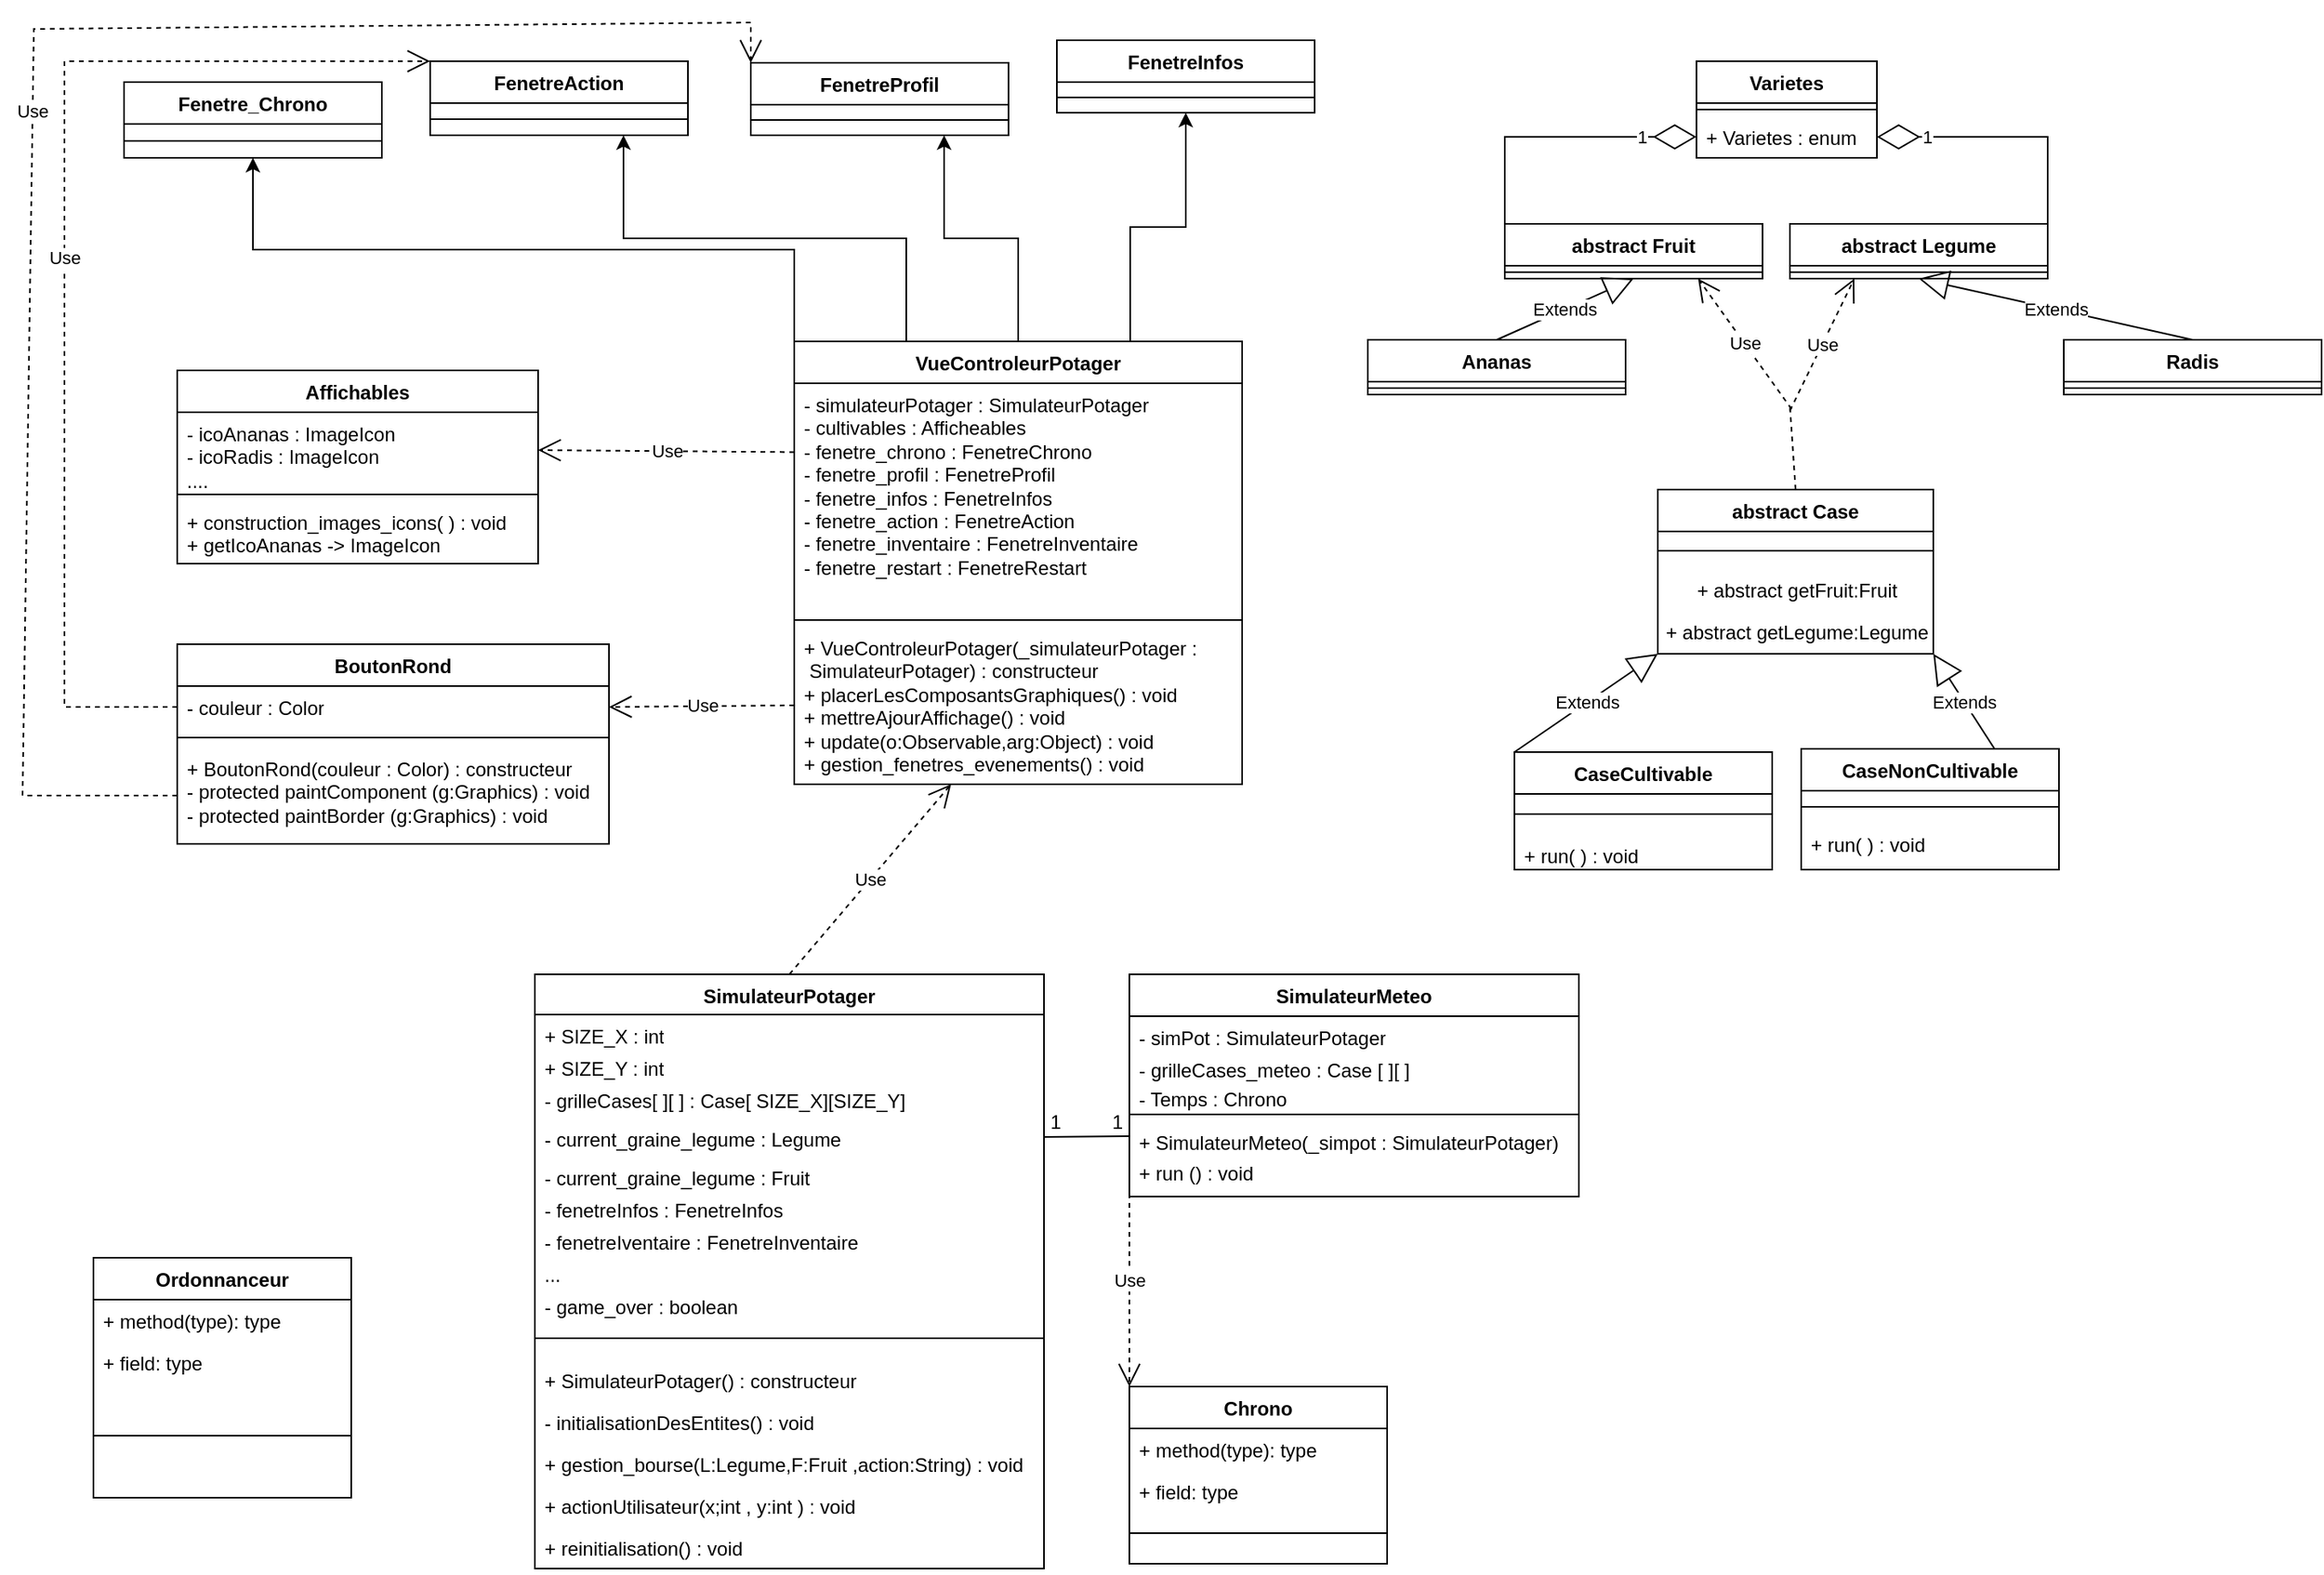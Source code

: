<mxfile version="21.2.1" type="device">
  <diagram name="Page-1" id="tOUgjpYxG2yLGa_EfxfI">
    <mxGraphModel dx="3337" dy="985" grid="0" gridSize="10" guides="1" tooltips="1" connect="1" arrows="1" fold="1" page="1" pageScale="1" pageWidth="827" pageHeight="1169" math="0" shadow="0">
      <root>
        <mxCell id="0" />
        <mxCell id="1" parent="0" />
        <mxCell id="u0vfC-JlX7i4nL_JvI1X-105" style="edgeStyle=orthogonalEdgeStyle;rounded=0;orthogonalLoop=1;jettySize=auto;html=1;exitX=0;exitY=0;exitDx=0;exitDy=0;entryX=0.5;entryY=1;entryDx=0;entryDy=0;" parent="1" source="u0vfC-JlX7i4nL_JvI1X-1" target="u0vfC-JlX7i4nL_JvI1X-70" edge="1">
          <mxGeometry relative="1" as="geometry" />
        </mxCell>
        <mxCell id="u0vfC-JlX7i4nL_JvI1X-107" style="edgeStyle=orthogonalEdgeStyle;rounded=0;orthogonalLoop=1;jettySize=auto;html=1;exitX=0.25;exitY=0;exitDx=0;exitDy=0;entryX=0.75;entryY=1;entryDx=0;entryDy=0;" parent="1" source="u0vfC-JlX7i4nL_JvI1X-1" target="u0vfC-JlX7i4nL_JvI1X-66" edge="1">
          <mxGeometry relative="1" as="geometry" />
        </mxCell>
        <mxCell id="u0vfC-JlX7i4nL_JvI1X-108" style="edgeStyle=orthogonalEdgeStyle;rounded=0;orthogonalLoop=1;jettySize=auto;html=1;exitX=0.5;exitY=0;exitDx=0;exitDy=0;entryX=0.75;entryY=1;entryDx=0;entryDy=0;" parent="1" source="u0vfC-JlX7i4nL_JvI1X-1" target="u0vfC-JlX7i4nL_JvI1X-74" edge="1">
          <mxGeometry relative="1" as="geometry" />
        </mxCell>
        <mxCell id="u0vfC-JlX7i4nL_JvI1X-109" style="edgeStyle=orthogonalEdgeStyle;rounded=0;orthogonalLoop=1;jettySize=auto;html=1;exitX=0.75;exitY=0;exitDx=0;exitDy=0;entryX=0.5;entryY=1;entryDx=0;entryDy=0;" parent="1" source="u0vfC-JlX7i4nL_JvI1X-1" target="u0vfC-JlX7i4nL_JvI1X-78" edge="1">
          <mxGeometry relative="1" as="geometry" />
        </mxCell>
        <mxCell id="u0vfC-JlX7i4nL_JvI1X-1" value="VueControleurPotager" style="swimlane;fontStyle=1;align=center;verticalAlign=top;childLayout=stackLayout;horizontal=1;startSize=26;horizontalStack=0;resizeParent=1;resizeParentMax=0;resizeLast=0;collapsible=1;marginBottom=0;whiteSpace=wrap;html=1;" parent="1" vertex="1">
          <mxGeometry x="-337" y="212" width="278" height="275" as="geometry" />
        </mxCell>
        <mxCell id="u0vfC-JlX7i4nL_JvI1X-2" value="- simulateurPotager : SimulateurPotager&lt;br&gt;- cultivables : Afficheables&lt;br&gt;- fenetre_chrono : FenetreChrono&lt;br&gt;- fenetre_profil : FenetreProfil&lt;br&gt;- fenetre_infos : FenetreInfos&lt;br&gt;- fenetre_action : FenetreAction&lt;br&gt;- fenetre_inventaire : FenetreInventaire&lt;br&gt;- fenetre_restart : FenetreRestart&lt;br&gt;" style="text;strokeColor=none;fillColor=none;align=left;verticalAlign=top;spacingLeft=4;spacingRight=4;overflow=hidden;rotatable=0;points=[[0,0.5],[1,0.5]];portConstraint=eastwest;whiteSpace=wrap;html=1;" parent="u0vfC-JlX7i4nL_JvI1X-1" vertex="1">
          <mxGeometry y="26" width="278" height="143" as="geometry" />
        </mxCell>
        <mxCell id="u0vfC-JlX7i4nL_JvI1X-3" value="" style="line;strokeWidth=1;fillColor=none;align=left;verticalAlign=middle;spacingTop=-1;spacingLeft=3;spacingRight=3;rotatable=0;labelPosition=right;points=[];portConstraint=eastwest;strokeColor=inherit;" parent="u0vfC-JlX7i4nL_JvI1X-1" vertex="1">
          <mxGeometry y="169" width="278" height="8" as="geometry" />
        </mxCell>
        <mxCell id="u0vfC-JlX7i4nL_JvI1X-4" value="+ VueControleurPotager(_simulateurPotager :&amp;nbsp; &amp;nbsp; &amp;nbsp; &amp;nbsp;SimulateurPotager) : constructeur&lt;br&gt;+ placerLesComposantsGraphiques() : void&lt;br&gt;+ mettreAjourAffichage() : void&lt;br&gt;+ update(o:Observable,arg:Object) : void&lt;br&gt;+ gestion_fenetres_evenements() : void" style="text;strokeColor=none;fillColor=none;align=left;verticalAlign=top;spacingLeft=4;spacingRight=4;overflow=hidden;rotatable=0;points=[[0,0.5],[1,0.5]];portConstraint=eastwest;whiteSpace=wrap;html=1;" parent="u0vfC-JlX7i4nL_JvI1X-1" vertex="1">
          <mxGeometry y="177" width="278" height="98" as="geometry" />
        </mxCell>
        <mxCell id="u0vfC-JlX7i4nL_JvI1X-5" value="abstract Fruit" style="swimlane;fontStyle=1;align=center;verticalAlign=top;childLayout=stackLayout;horizontal=1;startSize=26;horizontalStack=0;resizeParent=1;resizeParentMax=0;resizeLast=0;collapsible=1;marginBottom=0;whiteSpace=wrap;html=1;" parent="1" vertex="1">
          <mxGeometry x="104" y="139" width="160" height="34" as="geometry" />
        </mxCell>
        <mxCell id="u0vfC-JlX7i4nL_JvI1X-7" value="" style="line;strokeWidth=1;fillColor=none;align=left;verticalAlign=middle;spacingTop=-1;spacingLeft=3;spacingRight=3;rotatable=0;labelPosition=right;points=[];portConstraint=eastwest;strokeColor=inherit;" parent="u0vfC-JlX7i4nL_JvI1X-5" vertex="1">
          <mxGeometry y="26" width="160" height="8" as="geometry" />
        </mxCell>
        <mxCell id="u0vfC-JlX7i4nL_JvI1X-9" value="Varietes" style="swimlane;fontStyle=1;align=center;verticalAlign=top;childLayout=stackLayout;horizontal=1;startSize=26;horizontalStack=0;resizeParent=1;resizeParentMax=0;resizeLast=0;collapsible=1;marginBottom=0;whiteSpace=wrap;html=1;" parent="1" vertex="1">
          <mxGeometry x="223" y="38" width="112" height="60" as="geometry" />
        </mxCell>
        <mxCell id="u0vfC-JlX7i4nL_JvI1X-11" value="" style="line;strokeWidth=1;fillColor=none;align=left;verticalAlign=middle;spacingTop=-1;spacingLeft=3;spacingRight=3;rotatable=0;labelPosition=right;points=[];portConstraint=eastwest;strokeColor=inherit;" parent="u0vfC-JlX7i4nL_JvI1X-9" vertex="1">
          <mxGeometry y="26" width="112" height="8" as="geometry" />
        </mxCell>
        <mxCell id="u0vfC-JlX7i4nL_JvI1X-12" value="+ Varietes : enum&amp;nbsp;" style="text;strokeColor=none;fillColor=none;align=left;verticalAlign=top;spacingLeft=4;spacingRight=4;overflow=hidden;rotatable=0;points=[[0,0.5],[1,0.5]];portConstraint=eastwest;whiteSpace=wrap;html=1;" parent="u0vfC-JlX7i4nL_JvI1X-9" vertex="1">
          <mxGeometry y="34" width="112" height="26" as="geometry" />
        </mxCell>
        <mxCell id="u0vfC-JlX7i4nL_JvI1X-13" value="Affichables" style="swimlane;fontStyle=1;align=center;verticalAlign=top;childLayout=stackLayout;horizontal=1;startSize=26;horizontalStack=0;resizeParent=1;resizeParentMax=0;resizeLast=0;collapsible=1;marginBottom=0;whiteSpace=wrap;html=1;" parent="1" vertex="1">
          <mxGeometry x="-720" y="230" width="224" height="120" as="geometry" />
        </mxCell>
        <mxCell id="u0vfC-JlX7i4nL_JvI1X-14" value="- icoAnanas : ImageIcon&lt;br&gt;- icoRadis : ImageIcon&amp;nbsp;&lt;br&gt;....&lt;br&gt;" style="text;strokeColor=none;fillColor=none;align=left;verticalAlign=top;spacingLeft=4;spacingRight=4;overflow=hidden;rotatable=0;points=[[0,0.5],[1,0.5]];portConstraint=eastwest;whiteSpace=wrap;html=1;" parent="u0vfC-JlX7i4nL_JvI1X-13" vertex="1">
          <mxGeometry y="26" width="224" height="47" as="geometry" />
        </mxCell>
        <mxCell id="u0vfC-JlX7i4nL_JvI1X-15" value="" style="line;strokeWidth=1;fillColor=none;align=left;verticalAlign=middle;spacingTop=-1;spacingLeft=3;spacingRight=3;rotatable=0;labelPosition=right;points=[];portConstraint=eastwest;strokeColor=inherit;" parent="u0vfC-JlX7i4nL_JvI1X-13" vertex="1">
          <mxGeometry y="73" width="224" height="8" as="geometry" />
        </mxCell>
        <mxCell id="u0vfC-JlX7i4nL_JvI1X-16" value="+&amp;nbsp;construction_images_icons( ) : void&lt;br&gt;+ getIcoAnanas -&amp;gt; ImageIcon" style="text;strokeColor=none;fillColor=none;align=left;verticalAlign=top;spacingLeft=4;spacingRight=4;overflow=hidden;rotatable=0;points=[[0,0.5],[1,0.5]];portConstraint=eastwest;whiteSpace=wrap;html=1;" parent="u0vfC-JlX7i4nL_JvI1X-13" vertex="1">
          <mxGeometry y="81" width="224" height="39" as="geometry" />
        </mxCell>
        <mxCell id="u0vfC-JlX7i4nL_JvI1X-17" value="abstract Legume" style="swimlane;fontStyle=1;align=center;verticalAlign=top;childLayout=stackLayout;horizontal=1;startSize=26;horizontalStack=0;resizeParent=1;resizeParentMax=0;resizeLast=0;collapsible=1;marginBottom=0;whiteSpace=wrap;html=1;" parent="1" vertex="1">
          <mxGeometry x="281" y="139" width="160" height="34" as="geometry" />
        </mxCell>
        <mxCell id="u0vfC-JlX7i4nL_JvI1X-19" value="" style="line;strokeWidth=1;fillColor=none;align=left;verticalAlign=middle;spacingTop=-1;spacingLeft=3;spacingRight=3;rotatable=0;labelPosition=right;points=[];portConstraint=eastwest;strokeColor=inherit;" parent="u0vfC-JlX7i4nL_JvI1X-17" vertex="1">
          <mxGeometry y="26" width="160" height="8" as="geometry" />
        </mxCell>
        <mxCell id="u0vfC-JlX7i4nL_JvI1X-25" value="SimulateurMeteo" style="swimlane;fontStyle=1;align=center;verticalAlign=top;childLayout=stackLayout;horizontal=1;startSize=26;horizontalStack=0;resizeParent=1;resizeParentMax=0;resizeLast=0;collapsible=1;marginBottom=0;whiteSpace=wrap;html=1;" parent="1" vertex="1">
          <mxGeometry x="-129" y="605" width="279" height="138" as="geometry" />
        </mxCell>
        <mxCell id="u0vfC-JlX7i4nL_JvI1X-26" value="- simPot : SimulateurPotager" style="text;strokeColor=none;fillColor=none;align=left;verticalAlign=top;spacingLeft=4;spacingRight=4;overflow=hidden;rotatable=0;points=[[0,0.5],[1,0.5]];portConstraint=eastwest;whiteSpace=wrap;html=1;" parent="u0vfC-JlX7i4nL_JvI1X-25" vertex="1">
          <mxGeometry y="26" width="279" height="20" as="geometry" />
        </mxCell>
        <mxCell id="u0vfC-JlX7i4nL_JvI1X-97" value="- grilleCases_meteo : Case [ ][ ]" style="text;strokeColor=none;fillColor=none;align=left;verticalAlign=top;spacingLeft=4;spacingRight=4;overflow=hidden;rotatable=0;points=[[0,0.5],[1,0.5]];portConstraint=eastwest;whiteSpace=wrap;html=1;" parent="u0vfC-JlX7i4nL_JvI1X-25" vertex="1">
          <mxGeometry y="46" width="279" height="18" as="geometry" />
        </mxCell>
        <mxCell id="u0vfC-JlX7i4nL_JvI1X-98" value="- Temps : Chrono" style="text;strokeColor=none;fillColor=none;align=left;verticalAlign=top;spacingLeft=4;spacingRight=4;overflow=hidden;rotatable=0;points=[[0,0.5],[1,0.5]];portConstraint=eastwest;whiteSpace=wrap;html=1;" parent="u0vfC-JlX7i4nL_JvI1X-25" vertex="1">
          <mxGeometry y="64" width="279" height="19" as="geometry" />
        </mxCell>
        <mxCell id="u0vfC-JlX7i4nL_JvI1X-27" value="" style="line;strokeWidth=1;fillColor=none;align=left;verticalAlign=middle;spacingTop=-1;spacingLeft=3;spacingRight=3;rotatable=0;labelPosition=right;points=[];portConstraint=eastwest;strokeColor=inherit;" parent="u0vfC-JlX7i4nL_JvI1X-25" vertex="1">
          <mxGeometry y="83" width="279" height="8" as="geometry" />
        </mxCell>
        <mxCell id="u0vfC-JlX7i4nL_JvI1X-104" value="+&amp;nbsp;SimulateurMeteo(_simpot : SimulateurPotager)" style="text;strokeColor=none;fillColor=none;align=left;verticalAlign=top;spacingLeft=4;spacingRight=4;overflow=hidden;rotatable=0;points=[[0,0.5],[1,0.5]];portConstraint=eastwest;whiteSpace=wrap;html=1;" parent="u0vfC-JlX7i4nL_JvI1X-25" vertex="1">
          <mxGeometry y="91" width="279" height="19" as="geometry" />
        </mxCell>
        <mxCell id="u0vfC-JlX7i4nL_JvI1X-28" value="+ run () : void" style="text;strokeColor=none;fillColor=none;align=left;verticalAlign=top;spacingLeft=4;spacingRight=4;overflow=hidden;rotatable=0;points=[[0,0.5],[1,0.5]];portConstraint=eastwest;whiteSpace=wrap;html=1;" parent="u0vfC-JlX7i4nL_JvI1X-25" vertex="1">
          <mxGeometry y="110" width="279" height="28" as="geometry" />
        </mxCell>
        <mxCell id="u0vfC-JlX7i4nL_JvI1X-29" value="SimulateurPotager" style="swimlane;fontStyle=1;align=center;verticalAlign=top;childLayout=stackLayout;horizontal=1;startSize=25;horizontalStack=0;resizeParent=1;resizeParentMax=0;resizeLast=0;collapsible=1;marginBottom=0;whiteSpace=wrap;html=1;" parent="1" vertex="1">
          <mxGeometry x="-498" y="605" width="316" height="369" as="geometry" />
        </mxCell>
        <mxCell id="u0vfC-JlX7i4nL_JvI1X-30" value="+ SIZE_X : int&lt;br&gt;" style="text;strokeColor=none;fillColor=none;align=left;verticalAlign=top;spacingLeft=4;spacingRight=4;overflow=hidden;rotatable=0;points=[[0,0.5],[1,0.5]];portConstraint=eastwest;whiteSpace=wrap;html=1;" parent="u0vfC-JlX7i4nL_JvI1X-29" vertex="1">
          <mxGeometry y="25" width="316" height="20" as="geometry" />
        </mxCell>
        <mxCell id="u0vfC-JlX7i4nL_JvI1X-82" value="+ SIZE_Y : int" style="text;strokeColor=none;fillColor=none;align=left;verticalAlign=top;spacingLeft=4;spacingRight=4;overflow=hidden;rotatable=0;points=[[0,0.5],[1,0.5]];portConstraint=eastwest;whiteSpace=wrap;html=1;" parent="u0vfC-JlX7i4nL_JvI1X-29" vertex="1">
          <mxGeometry y="45" width="316" height="20" as="geometry" />
        </mxCell>
        <mxCell id="u0vfC-JlX7i4nL_JvI1X-89" value="- grilleCases[ ][ ] : Case[ SIZE_X][SIZE_Y]" style="text;strokeColor=none;fillColor=none;align=left;verticalAlign=top;spacingLeft=4;spacingRight=4;overflow=hidden;rotatable=0;points=[[0,0.5],[1,0.5]];portConstraint=eastwest;whiteSpace=wrap;html=1;" parent="u0vfC-JlX7i4nL_JvI1X-29" vertex="1">
          <mxGeometry y="65" width="316" height="24" as="geometry" />
        </mxCell>
        <mxCell id="u0vfC-JlX7i4nL_JvI1X-83" value="- current_graine_legume : Legume" style="text;strokeColor=none;fillColor=none;align=left;verticalAlign=top;spacingLeft=4;spacingRight=4;overflow=hidden;rotatable=0;points=[[0,0.5],[1,0.5]];portConstraint=eastwest;whiteSpace=wrap;html=1;" parent="u0vfC-JlX7i4nL_JvI1X-29" vertex="1">
          <mxGeometry y="89" width="316" height="24" as="geometry" />
        </mxCell>
        <mxCell id="u0vfC-JlX7i4nL_JvI1X-84" value="- current_graine_legume : Fruit" style="text;strokeColor=none;fillColor=none;align=left;verticalAlign=top;spacingLeft=4;spacingRight=4;overflow=hidden;rotatable=0;points=[[0,0.5],[1,0.5]];portConstraint=eastwest;whiteSpace=wrap;html=1;" parent="u0vfC-JlX7i4nL_JvI1X-29" vertex="1">
          <mxGeometry y="113" width="316" height="20" as="geometry" />
        </mxCell>
        <mxCell id="u0vfC-JlX7i4nL_JvI1X-85" value="- fenetreInfos : FenetreInfos" style="text;strokeColor=none;fillColor=none;align=left;verticalAlign=top;spacingLeft=4;spacingRight=4;overflow=hidden;rotatable=0;points=[[0,0.5],[1,0.5]];portConstraint=eastwest;whiteSpace=wrap;html=1;" parent="u0vfC-JlX7i4nL_JvI1X-29" vertex="1">
          <mxGeometry y="133" width="316" height="20" as="geometry" />
        </mxCell>
        <mxCell id="u0vfC-JlX7i4nL_JvI1X-86" value="- fenetreIventaire : FenetreInventaire" style="text;strokeColor=none;fillColor=none;align=left;verticalAlign=top;spacingLeft=4;spacingRight=4;overflow=hidden;rotatable=0;points=[[0,0.5],[1,0.5]];portConstraint=eastwest;whiteSpace=wrap;html=1;" parent="u0vfC-JlX7i4nL_JvI1X-29" vertex="1">
          <mxGeometry y="153" width="316" height="20" as="geometry" />
        </mxCell>
        <mxCell id="u0vfC-JlX7i4nL_JvI1X-87" value="..." style="text;strokeColor=none;fillColor=none;align=left;verticalAlign=top;spacingLeft=4;spacingRight=4;overflow=hidden;rotatable=0;points=[[0,0.5],[1,0.5]];portConstraint=eastwest;whiteSpace=wrap;html=1;" parent="u0vfC-JlX7i4nL_JvI1X-29" vertex="1">
          <mxGeometry y="173" width="316" height="20" as="geometry" />
        </mxCell>
        <mxCell id="u0vfC-JlX7i4nL_JvI1X-88" value="- game_over : boolean" style="text;strokeColor=none;fillColor=none;align=left;verticalAlign=top;spacingLeft=4;spacingRight=4;overflow=hidden;rotatable=0;points=[[0,0.5],[1,0.5]];portConstraint=eastwest;whiteSpace=wrap;html=1;" parent="u0vfC-JlX7i4nL_JvI1X-29" vertex="1">
          <mxGeometry y="193" width="316" height="20" as="geometry" />
        </mxCell>
        <mxCell id="u0vfC-JlX7i4nL_JvI1X-31" value="" style="line;strokeWidth=1;fillColor=none;align=left;verticalAlign=middle;spacingTop=-1;spacingLeft=3;spacingRight=3;rotatable=0;labelPosition=right;points=[];portConstraint=eastwest;strokeColor=inherit;" parent="u0vfC-JlX7i4nL_JvI1X-29" vertex="1">
          <mxGeometry y="213" width="316" height="26" as="geometry" />
        </mxCell>
        <mxCell id="u0vfC-JlX7i4nL_JvI1X-32" value="+ SimulateurPotager() : constructeur" style="text;strokeColor=none;fillColor=none;align=left;verticalAlign=top;spacingLeft=4;spacingRight=4;overflow=hidden;rotatable=0;points=[[0,0.5],[1,0.5]];portConstraint=eastwest;whiteSpace=wrap;html=1;" parent="u0vfC-JlX7i4nL_JvI1X-29" vertex="1">
          <mxGeometry y="239" width="316" height="26" as="geometry" />
        </mxCell>
        <mxCell id="u0vfC-JlX7i4nL_JvI1X-90" value="- initialisationDesEntites() : void" style="text;strokeColor=none;fillColor=none;align=left;verticalAlign=top;spacingLeft=4;spacingRight=4;overflow=hidden;rotatable=0;points=[[0,0.5],[1,0.5]];portConstraint=eastwest;whiteSpace=wrap;html=1;" parent="u0vfC-JlX7i4nL_JvI1X-29" vertex="1">
          <mxGeometry y="265" width="316" height="26" as="geometry" />
        </mxCell>
        <mxCell id="u0vfC-JlX7i4nL_JvI1X-91" value="+ gestion_bourse(L:Legume,F:Fruit ,action:String) : void" style="text;strokeColor=none;fillColor=none;align=left;verticalAlign=top;spacingLeft=4;spacingRight=4;overflow=hidden;rotatable=0;points=[[0,0.5],[1,0.5]];portConstraint=eastwest;whiteSpace=wrap;html=1;" parent="u0vfC-JlX7i4nL_JvI1X-29" vertex="1">
          <mxGeometry y="291" width="316" height="26" as="geometry" />
        </mxCell>
        <mxCell id="u0vfC-JlX7i4nL_JvI1X-92" value="+ actionUtilisateur(x;int , y:int ) : void" style="text;strokeColor=none;fillColor=none;align=left;verticalAlign=top;spacingLeft=4;spacingRight=4;overflow=hidden;rotatable=0;points=[[0,0.5],[1,0.5]];portConstraint=eastwest;whiteSpace=wrap;html=1;" parent="u0vfC-JlX7i4nL_JvI1X-29" vertex="1">
          <mxGeometry y="317" width="316" height="26" as="geometry" />
        </mxCell>
        <mxCell id="u0vfC-JlX7i4nL_JvI1X-93" value="+ reinitialisation() : void" style="text;strokeColor=none;fillColor=none;align=left;verticalAlign=top;spacingLeft=4;spacingRight=4;overflow=hidden;rotatable=0;points=[[0,0.5],[1,0.5]];portConstraint=eastwest;whiteSpace=wrap;html=1;" parent="u0vfC-JlX7i4nL_JvI1X-29" vertex="1">
          <mxGeometry y="343" width="316" height="26" as="geometry" />
        </mxCell>
        <mxCell id="u0vfC-JlX7i4nL_JvI1X-35" value="Ordonnanceur" style="swimlane;fontStyle=1;align=center;verticalAlign=top;childLayout=stackLayout;horizontal=1;startSize=26;horizontalStack=0;resizeParent=1;resizeParentMax=0;resizeLast=0;collapsible=1;marginBottom=0;whiteSpace=wrap;html=1;" parent="1" vertex="1">
          <mxGeometry x="-772" y="781" width="160" height="149" as="geometry" />
        </mxCell>
        <mxCell id="u0vfC-JlX7i4nL_JvI1X-38" value="+ method(type): type" style="text;strokeColor=none;fillColor=none;align=left;verticalAlign=top;spacingLeft=4;spacingRight=4;overflow=hidden;rotatable=0;points=[[0,0.5],[1,0.5]];portConstraint=eastwest;whiteSpace=wrap;html=1;" parent="u0vfC-JlX7i4nL_JvI1X-35" vertex="1">
          <mxGeometry y="26" width="160" height="26" as="geometry" />
        </mxCell>
        <mxCell id="u0vfC-JlX7i4nL_JvI1X-36" value="+ field: type" style="text;strokeColor=none;fillColor=none;align=left;verticalAlign=top;spacingLeft=4;spacingRight=4;overflow=hidden;rotatable=0;points=[[0,0.5],[1,0.5]];portConstraint=eastwest;whiteSpace=wrap;html=1;" parent="u0vfC-JlX7i4nL_JvI1X-35" vertex="1">
          <mxGeometry y="52" width="160" height="20" as="geometry" />
        </mxCell>
        <mxCell id="u0vfC-JlX7i4nL_JvI1X-37" value="" style="line;strokeWidth=1;fillColor=none;align=left;verticalAlign=middle;spacingTop=-1;spacingLeft=3;spacingRight=3;rotatable=0;labelPosition=right;points=[];portConstraint=eastwest;strokeColor=inherit;" parent="u0vfC-JlX7i4nL_JvI1X-35" vertex="1">
          <mxGeometry y="72" width="160" height="77" as="geometry" />
        </mxCell>
        <mxCell id="u0vfC-JlX7i4nL_JvI1X-39" value="abstract Case" style="swimlane;fontStyle=1;align=center;verticalAlign=top;childLayout=stackLayout;horizontal=1;startSize=26;horizontalStack=0;resizeParent=1;resizeParentMax=0;resizeLast=0;collapsible=1;marginBottom=0;whiteSpace=wrap;html=1;" parent="1" vertex="1">
          <mxGeometry x="199" y="304" width="171" height="102" as="geometry" />
        </mxCell>
        <mxCell id="u0vfC-JlX7i4nL_JvI1X-42" value="" style="line;strokeWidth=1;fillColor=none;align=left;verticalAlign=middle;spacingTop=-1;spacingLeft=3;spacingRight=3;rotatable=0;labelPosition=right;points=[];portConstraint=eastwest;strokeColor=inherit;" parent="u0vfC-JlX7i4nL_JvI1X-39" vertex="1">
          <mxGeometry y="26" width="171" height="24" as="geometry" />
        </mxCell>
        <mxCell id="IXkaGDdoHZNGZaUg_SKj-31" value="+ abstract getFruit:Fruit" style="text;html=1;align=center;verticalAlign=middle;resizable=0;points=[];autosize=1;strokeColor=none;fillColor=none;" vertex="1" parent="u0vfC-JlX7i4nL_JvI1X-39">
          <mxGeometry y="50" width="171" height="26" as="geometry" />
        </mxCell>
        <mxCell id="IXkaGDdoHZNGZaUg_SKj-32" value="+ abstract getLegume:Legume" style="text;html=1;align=center;verticalAlign=middle;resizable=0;points=[];autosize=1;strokeColor=none;fillColor=none;" vertex="1" parent="u0vfC-JlX7i4nL_JvI1X-39">
          <mxGeometry y="76" width="171" height="26" as="geometry" />
        </mxCell>
        <mxCell id="u0vfC-JlX7i4nL_JvI1X-43" value="CaseCultivable" style="swimlane;fontStyle=1;align=center;verticalAlign=top;childLayout=stackLayout;horizontal=1;startSize=26;horizontalStack=0;resizeParent=1;resizeParentMax=0;resizeLast=0;collapsible=1;marginBottom=0;whiteSpace=wrap;html=1;" parent="1" vertex="1">
          <mxGeometry x="110" y="467" width="160" height="73" as="geometry" />
        </mxCell>
        <mxCell id="u0vfC-JlX7i4nL_JvI1X-46" value="" style="line;strokeWidth=1;fillColor=none;align=left;verticalAlign=middle;spacingTop=-1;spacingLeft=3;spacingRight=3;rotatable=0;labelPosition=right;points=[];portConstraint=eastwest;strokeColor=inherit;" parent="u0vfC-JlX7i4nL_JvI1X-43" vertex="1">
          <mxGeometry y="26" width="160" height="25" as="geometry" />
        </mxCell>
        <mxCell id="IXkaGDdoHZNGZaUg_SKj-35" value="+ run( ) : void" style="text;strokeColor=none;fillColor=none;align=left;verticalAlign=top;spacingLeft=4;spacingRight=4;overflow=hidden;rotatable=0;points=[[0,0.5],[1,0.5]];portConstraint=eastwest;whiteSpace=wrap;html=1;" vertex="1" parent="u0vfC-JlX7i4nL_JvI1X-43">
          <mxGeometry y="51" width="160" height="22" as="geometry" />
        </mxCell>
        <mxCell id="u0vfC-JlX7i4nL_JvI1X-47" value="CaseNonCultivable" style="swimlane;fontStyle=1;align=center;verticalAlign=top;childLayout=stackLayout;horizontal=1;startSize=26;horizontalStack=0;resizeParent=1;resizeParentMax=0;resizeLast=0;collapsible=1;marginBottom=0;whiteSpace=wrap;html=1;" parent="1" vertex="1">
          <mxGeometry x="288" y="465" width="160" height="75" as="geometry" />
        </mxCell>
        <mxCell id="u0vfC-JlX7i4nL_JvI1X-50" value="" style="line;strokeWidth=1;fillColor=none;align=left;verticalAlign=middle;spacingTop=-1;spacingLeft=3;spacingRight=3;rotatable=0;labelPosition=right;points=[];portConstraint=eastwest;strokeColor=inherit;" parent="u0vfC-JlX7i4nL_JvI1X-47" vertex="1">
          <mxGeometry y="26" width="160" height="20" as="geometry" />
        </mxCell>
        <mxCell id="IXkaGDdoHZNGZaUg_SKj-37" value="+ run( ) : void" style="text;strokeColor=none;fillColor=none;align=left;verticalAlign=top;spacingLeft=4;spacingRight=4;overflow=hidden;rotatable=0;points=[[0,0.5],[1,0.5]];portConstraint=eastwest;whiteSpace=wrap;html=1;" vertex="1" parent="u0vfC-JlX7i4nL_JvI1X-47">
          <mxGeometry y="46" width="160" height="29" as="geometry" />
        </mxCell>
        <mxCell id="u0vfC-JlX7i4nL_JvI1X-51" value="Ananas" style="swimlane;fontStyle=1;align=center;verticalAlign=top;childLayout=stackLayout;horizontal=1;startSize=26;horizontalStack=0;resizeParent=1;resizeParentMax=0;resizeLast=0;collapsible=1;marginBottom=0;whiteSpace=wrap;html=1;" parent="1" vertex="1">
          <mxGeometry x="19" y="211" width="160" height="34" as="geometry" />
        </mxCell>
        <mxCell id="u0vfC-JlX7i4nL_JvI1X-53" value="" style="line;strokeWidth=1;fillColor=none;align=left;verticalAlign=middle;spacingTop=-1;spacingLeft=3;spacingRight=3;rotatable=0;labelPosition=right;points=[];portConstraint=eastwest;strokeColor=inherit;" parent="u0vfC-JlX7i4nL_JvI1X-51" vertex="1">
          <mxGeometry y="26" width="160" height="8" as="geometry" />
        </mxCell>
        <mxCell id="u0vfC-JlX7i4nL_JvI1X-55" value="Radis" style="swimlane;fontStyle=1;align=center;verticalAlign=top;childLayout=stackLayout;horizontal=1;startSize=26;horizontalStack=0;resizeParent=1;resizeParentMax=0;resizeLast=0;collapsible=1;marginBottom=0;whiteSpace=wrap;html=1;" parent="1" vertex="1">
          <mxGeometry x="451" y="211" width="160" height="34" as="geometry" />
        </mxCell>
        <mxCell id="u0vfC-JlX7i4nL_JvI1X-57" value="" style="line;strokeWidth=1;fillColor=none;align=left;verticalAlign=middle;spacingTop=-1;spacingLeft=3;spacingRight=3;rotatable=0;labelPosition=right;points=[];portConstraint=eastwest;strokeColor=inherit;" parent="u0vfC-JlX7i4nL_JvI1X-55" vertex="1">
          <mxGeometry y="26" width="160" height="8" as="geometry" />
        </mxCell>
        <mxCell id="u0vfC-JlX7i4nL_JvI1X-59" value="BoutonRond" style="swimlane;fontStyle=1;align=center;verticalAlign=top;childLayout=stackLayout;horizontal=1;startSize=26;horizontalStack=0;resizeParent=1;resizeParentMax=0;resizeLast=0;collapsible=1;marginBottom=0;whiteSpace=wrap;html=1;" parent="1" vertex="1">
          <mxGeometry x="-720" y="400" width="268" height="124" as="geometry" />
        </mxCell>
        <mxCell id="u0vfC-JlX7i4nL_JvI1X-60" value="- couleur : Color" style="text;strokeColor=none;fillColor=none;align=left;verticalAlign=top;spacingLeft=4;spacingRight=4;overflow=hidden;rotatable=0;points=[[0,0.5],[1,0.5]];portConstraint=eastwest;whiteSpace=wrap;html=1;" parent="u0vfC-JlX7i4nL_JvI1X-59" vertex="1">
          <mxGeometry y="26" width="268" height="26" as="geometry" />
        </mxCell>
        <mxCell id="u0vfC-JlX7i4nL_JvI1X-62" value="" style="line;strokeWidth=1;fillColor=none;align=left;verticalAlign=middle;spacingTop=-1;spacingLeft=3;spacingRight=3;rotatable=0;labelPosition=right;points=[];portConstraint=eastwest;strokeColor=inherit;" parent="u0vfC-JlX7i4nL_JvI1X-59" vertex="1">
          <mxGeometry y="52" width="268" height="12" as="geometry" />
        </mxCell>
        <mxCell id="u0vfC-JlX7i4nL_JvI1X-64" value="+ BoutonRond(couleur : Color) : constructeur&lt;br&gt;- protected paintComponent (g:Graphics) : void&lt;br&gt;- protected paintBorder (g:Graphics) : void" style="text;strokeColor=none;fillColor=none;align=left;verticalAlign=top;spacingLeft=4;spacingRight=4;overflow=hidden;rotatable=0;points=[[0,0.5],[1,0.5]];portConstraint=eastwest;whiteSpace=wrap;html=1;" parent="u0vfC-JlX7i4nL_JvI1X-59" vertex="1">
          <mxGeometry y="64" width="268" height="60" as="geometry" />
        </mxCell>
        <mxCell id="u0vfC-JlX7i4nL_JvI1X-66" value="FenetreAction" style="swimlane;fontStyle=1;align=center;verticalAlign=top;childLayout=stackLayout;horizontal=1;startSize=26;horizontalStack=0;resizeParent=1;resizeParentMax=0;resizeLast=0;collapsible=1;marginBottom=0;whiteSpace=wrap;html=1;" parent="1" vertex="1">
          <mxGeometry x="-563" y="38" width="160" height="46" as="geometry" />
        </mxCell>
        <mxCell id="u0vfC-JlX7i4nL_JvI1X-68" value="" style="line;strokeWidth=1;fillColor=none;align=left;verticalAlign=middle;spacingTop=-1;spacingLeft=3;spacingRight=3;rotatable=0;labelPosition=right;points=[];portConstraint=eastwest;strokeColor=inherit;" parent="u0vfC-JlX7i4nL_JvI1X-66" vertex="1">
          <mxGeometry y="26" width="160" height="20" as="geometry" />
        </mxCell>
        <mxCell id="u0vfC-JlX7i4nL_JvI1X-70" value="Fenetre_Chrono" style="swimlane;fontStyle=1;align=center;verticalAlign=top;childLayout=stackLayout;horizontal=1;startSize=26;horizontalStack=0;resizeParent=1;resizeParentMax=0;resizeLast=0;collapsible=1;marginBottom=0;whiteSpace=wrap;html=1;" parent="1" vertex="1">
          <mxGeometry x="-753" y="51" width="160" height="47" as="geometry" />
        </mxCell>
        <mxCell id="u0vfC-JlX7i4nL_JvI1X-72" value="" style="line;strokeWidth=1;fillColor=none;align=left;verticalAlign=middle;spacingTop=-1;spacingLeft=3;spacingRight=3;rotatable=0;labelPosition=right;points=[];portConstraint=eastwest;strokeColor=inherit;" parent="u0vfC-JlX7i4nL_JvI1X-70" vertex="1">
          <mxGeometry y="26" width="160" height="21" as="geometry" />
        </mxCell>
        <mxCell id="u0vfC-JlX7i4nL_JvI1X-74" value="FenetreProfil" style="swimlane;fontStyle=1;align=center;verticalAlign=top;childLayout=stackLayout;horizontal=1;startSize=26;horizontalStack=0;resizeParent=1;resizeParentMax=0;resizeLast=0;collapsible=1;marginBottom=0;whiteSpace=wrap;html=1;" parent="1" vertex="1">
          <mxGeometry x="-364" y="39" width="160" height="45" as="geometry" />
        </mxCell>
        <mxCell id="u0vfC-JlX7i4nL_JvI1X-77" value="" style="line;strokeWidth=1;fillColor=none;align=left;verticalAlign=middle;spacingTop=-1;spacingLeft=3;spacingRight=3;rotatable=0;labelPosition=right;points=[];portConstraint=eastwest;strokeColor=inherit;" parent="u0vfC-JlX7i4nL_JvI1X-74" vertex="1">
          <mxGeometry y="26" width="160" height="19" as="geometry" />
        </mxCell>
        <mxCell id="u0vfC-JlX7i4nL_JvI1X-78" value="FenetreInfos" style="swimlane;fontStyle=1;align=center;verticalAlign=top;childLayout=stackLayout;horizontal=1;startSize=26;horizontalStack=0;resizeParent=1;resizeParentMax=0;resizeLast=0;collapsible=1;marginBottom=0;whiteSpace=wrap;html=1;" parent="1" vertex="1">
          <mxGeometry x="-174" y="25" width="160" height="45" as="geometry" />
        </mxCell>
        <mxCell id="u0vfC-JlX7i4nL_JvI1X-81" value="" style="line;strokeWidth=1;fillColor=none;align=left;verticalAlign=middle;spacingTop=-1;spacingLeft=3;spacingRight=3;rotatable=0;labelPosition=right;points=[];portConstraint=eastwest;strokeColor=inherit;" parent="u0vfC-JlX7i4nL_JvI1X-78" vertex="1">
          <mxGeometry y="26" width="160" height="19" as="geometry" />
        </mxCell>
        <mxCell id="u0vfC-JlX7i4nL_JvI1X-99" value="Chrono" style="swimlane;fontStyle=1;align=center;verticalAlign=top;childLayout=stackLayout;horizontal=1;startSize=26;horizontalStack=0;resizeParent=1;resizeParentMax=0;resizeLast=0;collapsible=1;marginBottom=0;whiteSpace=wrap;html=1;" parent="1" vertex="1">
          <mxGeometry x="-129" y="861" width="160" height="110" as="geometry" />
        </mxCell>
        <mxCell id="u0vfC-JlX7i4nL_JvI1X-100" value="+ method(type): type" style="text;strokeColor=none;fillColor=none;align=left;verticalAlign=top;spacingLeft=4;spacingRight=4;overflow=hidden;rotatable=0;points=[[0,0.5],[1,0.5]];portConstraint=eastwest;whiteSpace=wrap;html=1;" parent="u0vfC-JlX7i4nL_JvI1X-99" vertex="1">
          <mxGeometry y="26" width="160" height="26" as="geometry" />
        </mxCell>
        <mxCell id="u0vfC-JlX7i4nL_JvI1X-101" value="+ field: type" style="text;strokeColor=none;fillColor=none;align=left;verticalAlign=top;spacingLeft=4;spacingRight=4;overflow=hidden;rotatable=0;points=[[0,0.5],[1,0.5]];portConstraint=eastwest;whiteSpace=wrap;html=1;" parent="u0vfC-JlX7i4nL_JvI1X-99" vertex="1">
          <mxGeometry y="52" width="160" height="20" as="geometry" />
        </mxCell>
        <mxCell id="u0vfC-JlX7i4nL_JvI1X-102" value="" style="line;strokeWidth=1;fillColor=none;align=left;verticalAlign=middle;spacingTop=-1;spacingLeft=3;spacingRight=3;rotatable=0;labelPosition=right;points=[];portConstraint=eastwest;strokeColor=inherit;" parent="u0vfC-JlX7i4nL_JvI1X-99" vertex="1">
          <mxGeometry y="72" width="160" height="38" as="geometry" />
        </mxCell>
        <mxCell id="IXkaGDdoHZNGZaUg_SKj-3" value="Extends" style="endArrow=block;endSize=16;endFill=0;html=1;rounded=0;entryX=0.5;entryY=1;entryDx=0;entryDy=0;exitX=0.5;exitY=0;exitDx=0;exitDy=0;" edge="1" parent="1" source="u0vfC-JlX7i4nL_JvI1X-51" target="u0vfC-JlX7i4nL_JvI1X-5">
          <mxGeometry width="160" relative="1" as="geometry">
            <mxPoint x="-191" y="392" as="sourcePoint" />
            <mxPoint x="-31" y="392" as="targetPoint" />
          </mxGeometry>
        </mxCell>
        <mxCell id="IXkaGDdoHZNGZaUg_SKj-4" value="Extends" style="endArrow=block;endSize=16;endFill=0;html=1;rounded=0;entryX=0.5;entryY=1;entryDx=0;entryDy=0;exitX=0.5;exitY=0;exitDx=0;exitDy=0;" edge="1" parent="1" source="u0vfC-JlX7i4nL_JvI1X-55" target="u0vfC-JlX7i4nL_JvI1X-17">
          <mxGeometry width="160" relative="1" as="geometry">
            <mxPoint x="335" y="283" as="sourcePoint" />
            <mxPoint x="340" y="183" as="targetPoint" />
          </mxGeometry>
        </mxCell>
        <mxCell id="IXkaGDdoHZNGZaUg_SKj-5" value="Extends" style="endArrow=block;endSize=16;endFill=0;html=1;rounded=0;entryX=0;entryY=1;entryDx=0;entryDy=0;exitX=0;exitY=0;exitDx=0;exitDy=0;" edge="1" parent="1" source="u0vfC-JlX7i4nL_JvI1X-43" target="u0vfC-JlX7i4nL_JvI1X-39">
          <mxGeometry width="160" relative="1" as="geometry">
            <mxPoint x="98" y="425" as="sourcePoint" />
            <mxPoint x="103" y="325" as="targetPoint" />
          </mxGeometry>
        </mxCell>
        <mxCell id="IXkaGDdoHZNGZaUg_SKj-6" value="Extends" style="endArrow=block;endSize=16;endFill=0;html=1;rounded=0;entryX=1;entryY=1;entryDx=0;entryDy=0;exitX=0.75;exitY=0;exitDx=0;exitDy=0;" edge="1" parent="1" source="u0vfC-JlX7i4nL_JvI1X-47" target="u0vfC-JlX7i4nL_JvI1X-39">
          <mxGeometry width="160" relative="1" as="geometry">
            <mxPoint x="433" y="390" as="sourcePoint" />
            <mxPoint x="519" y="348" as="targetPoint" />
          </mxGeometry>
        </mxCell>
        <mxCell id="IXkaGDdoHZNGZaUg_SKj-8" value="Use" style="endArrow=open;endSize=12;dashed=1;html=1;rounded=0;exitX=0;exitY=0.5;exitDx=0;exitDy=0;entryX=0;entryY=0;entryDx=0;entryDy=0;" edge="1" parent="1" source="u0vfC-JlX7i4nL_JvI1X-28" target="u0vfC-JlX7i4nL_JvI1X-99">
          <mxGeometry width="160" relative="1" as="geometry">
            <mxPoint x="-108" y="812" as="sourcePoint" />
            <mxPoint x="52" y="812" as="targetPoint" />
          </mxGeometry>
        </mxCell>
        <mxCell id="IXkaGDdoHZNGZaUg_SKj-13" value="" style="endArrow=none;html=1;rounded=0;exitX=1;exitY=0.5;exitDx=0;exitDy=0;entryX=0;entryY=0.5;entryDx=0;entryDy=0;" edge="1" parent="1" source="u0vfC-JlX7i4nL_JvI1X-83" target="u0vfC-JlX7i4nL_JvI1X-104">
          <mxGeometry relative="1" as="geometry">
            <mxPoint x="-219" y="555" as="sourcePoint" />
            <mxPoint x="-59" y="555" as="targetPoint" />
          </mxGeometry>
        </mxCell>
        <mxCell id="IXkaGDdoHZNGZaUg_SKj-14" value="1" style="resizable=0;html=1;whiteSpace=wrap;align=left;verticalAlign=bottom;" connectable="0" vertex="1" parent="IXkaGDdoHZNGZaUg_SKj-13">
          <mxGeometry x="-1" relative="1" as="geometry">
            <mxPoint x="2" y="-1" as="offset" />
          </mxGeometry>
        </mxCell>
        <mxCell id="IXkaGDdoHZNGZaUg_SKj-15" value="1" style="resizable=0;html=1;whiteSpace=wrap;align=right;verticalAlign=bottom;" connectable="0" vertex="1" parent="IXkaGDdoHZNGZaUg_SKj-13">
          <mxGeometry x="1" relative="1" as="geometry">
            <mxPoint x="-2" as="offset" />
          </mxGeometry>
        </mxCell>
        <mxCell id="IXkaGDdoHZNGZaUg_SKj-16" value="Use" style="endArrow=open;endSize=12;dashed=1;html=1;rounded=0;exitX=0.5;exitY=0;exitDx=0;exitDy=0;" edge="1" parent="1" source="u0vfC-JlX7i4nL_JvI1X-29" target="u0vfC-JlX7i4nL_JvI1X-4">
          <mxGeometry width="160" relative="1" as="geometry">
            <mxPoint x="-415" y="600" as="sourcePoint" />
            <mxPoint x="-255" y="600" as="targetPoint" />
          </mxGeometry>
        </mxCell>
        <mxCell id="IXkaGDdoHZNGZaUg_SKj-18" value="Use" style="endArrow=open;endSize=12;dashed=1;html=1;rounded=0;exitX=0;exitY=0.5;exitDx=0;exitDy=0;entryX=1;entryY=0.5;entryDx=0;entryDy=0;" edge="1" parent="1" source="u0vfC-JlX7i4nL_JvI1X-4" target="u0vfC-JlX7i4nL_JvI1X-60">
          <mxGeometry width="160" relative="1" as="geometry">
            <mxPoint x="-445" y="487" as="sourcePoint" />
            <mxPoint x="-345" y="369" as="targetPoint" />
          </mxGeometry>
        </mxCell>
        <mxCell id="IXkaGDdoHZNGZaUg_SKj-20" value="" style="endArrow=diamondThin;endFill=0;endSize=24;html=1;rounded=0;entryX=0;entryY=0.5;entryDx=0;entryDy=0;exitX=0;exitY=0;exitDx=0;exitDy=0;" edge="1" parent="1" source="u0vfC-JlX7i4nL_JvI1X-5" target="u0vfC-JlX7i4nL_JvI1X-12">
          <mxGeometry width="160" relative="1" as="geometry">
            <mxPoint x="100" y="138" as="sourcePoint" />
            <mxPoint x="179" y="60" as="targetPoint" />
            <Array as="points">
              <mxPoint x="104" y="85" />
            </Array>
          </mxGeometry>
        </mxCell>
        <mxCell id="IXkaGDdoHZNGZaUg_SKj-22" value="1&lt;br&gt;" style="edgeLabel;html=1;align=center;verticalAlign=middle;resizable=0;points=[];" vertex="1" connectable="0" parent="IXkaGDdoHZNGZaUg_SKj-20">
          <mxGeometry x="0.601" relative="1" as="geometry">
            <mxPoint as="offset" />
          </mxGeometry>
        </mxCell>
        <mxCell id="IXkaGDdoHZNGZaUg_SKj-21" value="" style="endArrow=diamondThin;endFill=0;endSize=24;html=1;rounded=0;entryX=1;entryY=0.5;entryDx=0;entryDy=0;exitX=1;exitY=0;exitDx=0;exitDy=0;" edge="1" parent="1" source="u0vfC-JlX7i4nL_JvI1X-17" target="u0vfC-JlX7i4nL_JvI1X-12">
          <mxGeometry width="160" relative="1" as="geometry">
            <mxPoint x="404" y="137" as="sourcePoint" />
            <mxPoint x="523" y="83" as="targetPoint" />
            <Array as="points">
              <mxPoint x="441" y="85" />
            </Array>
          </mxGeometry>
        </mxCell>
        <mxCell id="IXkaGDdoHZNGZaUg_SKj-23" value="1&lt;br&gt;" style="edgeLabel;html=1;align=center;verticalAlign=middle;resizable=0;points=[];" vertex="1" connectable="0" parent="IXkaGDdoHZNGZaUg_SKj-21">
          <mxGeometry x="0.613" relative="1" as="geometry">
            <mxPoint as="offset" />
          </mxGeometry>
        </mxCell>
        <mxCell id="IXkaGDdoHZNGZaUg_SKj-27" value="" style="endArrow=none;dashed=1;html=1;rounded=0;exitX=0.5;exitY=0;exitDx=0;exitDy=0;" edge="1" parent="1" source="u0vfC-JlX7i4nL_JvI1X-39">
          <mxGeometry width="50" height="50" relative="1" as="geometry">
            <mxPoint x="259" y="302" as="sourcePoint" />
            <mxPoint x="281" y="252" as="targetPoint" />
          </mxGeometry>
        </mxCell>
        <mxCell id="IXkaGDdoHZNGZaUg_SKj-28" value="Use" style="endArrow=open;endSize=12;dashed=1;html=1;rounded=0;entryX=0.25;entryY=1;entryDx=0;entryDy=0;" edge="1" parent="1" target="u0vfC-JlX7i4nL_JvI1X-17">
          <mxGeometry width="160" relative="1" as="geometry">
            <mxPoint x="281" y="255" as="sourcePoint" />
            <mxPoint x="454" y="272" as="targetPoint" />
          </mxGeometry>
        </mxCell>
        <mxCell id="IXkaGDdoHZNGZaUg_SKj-29" value="Use" style="endArrow=open;endSize=12;dashed=1;html=1;rounded=0;entryX=0.75;entryY=1;entryDx=0;entryDy=0;" edge="1" parent="1" target="u0vfC-JlX7i4nL_JvI1X-5">
          <mxGeometry width="160" relative="1" as="geometry">
            <mxPoint x="282" y="254" as="sourcePoint" />
            <mxPoint x="255" y="229" as="targetPoint" />
          </mxGeometry>
        </mxCell>
        <mxCell id="IXkaGDdoHZNGZaUg_SKj-39" value="Use" style="endArrow=open;endSize=12;dashed=1;html=1;rounded=0;exitX=0;exitY=0.25;exitDx=0;exitDy=0;entryX=1;entryY=0.5;entryDx=0;entryDy=0;" edge="1" parent="1" source="u0vfC-JlX7i4nL_JvI1X-1" target="u0vfC-JlX7i4nL_JvI1X-14">
          <mxGeometry width="160" relative="1" as="geometry">
            <mxPoint x="-372" y="289.5" as="sourcePoint" />
            <mxPoint x="-487" y="290.5" as="targetPoint" />
          </mxGeometry>
        </mxCell>
        <mxCell id="IXkaGDdoHZNGZaUg_SKj-40" value="Use" style="endArrow=open;endSize=12;dashed=1;html=1;rounded=0;exitX=0;exitY=0.5;exitDx=0;exitDy=0;entryX=0;entryY=0;entryDx=0;entryDy=0;" edge="1" parent="1" source="u0vfC-JlX7i4nL_JvI1X-60" target="u0vfC-JlX7i4nL_JvI1X-66">
          <mxGeometry width="160" relative="1" as="geometry">
            <mxPoint x="-654" y="581" as="sourcePoint" />
            <mxPoint x="-802" y="9" as="targetPoint" />
            <Array as="points">
              <mxPoint x="-790" y="439" />
              <mxPoint x="-790" y="38" />
            </Array>
          </mxGeometry>
        </mxCell>
        <mxCell id="IXkaGDdoHZNGZaUg_SKj-42" value="Use" style="endArrow=open;endSize=12;dashed=1;html=1;rounded=0;exitX=0;exitY=0.5;exitDx=0;exitDy=0;entryX=0;entryY=0;entryDx=0;entryDy=0;" edge="1" parent="1" source="u0vfC-JlX7i4nL_JvI1X-64" target="u0vfC-JlX7i4nL_JvI1X-74">
          <mxGeometry width="160" relative="1" as="geometry">
            <mxPoint x="-847" y="419" as="sourcePoint" />
            <mxPoint x="-690" y="18" as="targetPoint" />
            <Array as="points">
              <mxPoint x="-816" y="494" />
              <mxPoint x="-809" y="18" />
              <mxPoint x="-364" y="14" />
            </Array>
          </mxGeometry>
        </mxCell>
      </root>
    </mxGraphModel>
  </diagram>
</mxfile>
